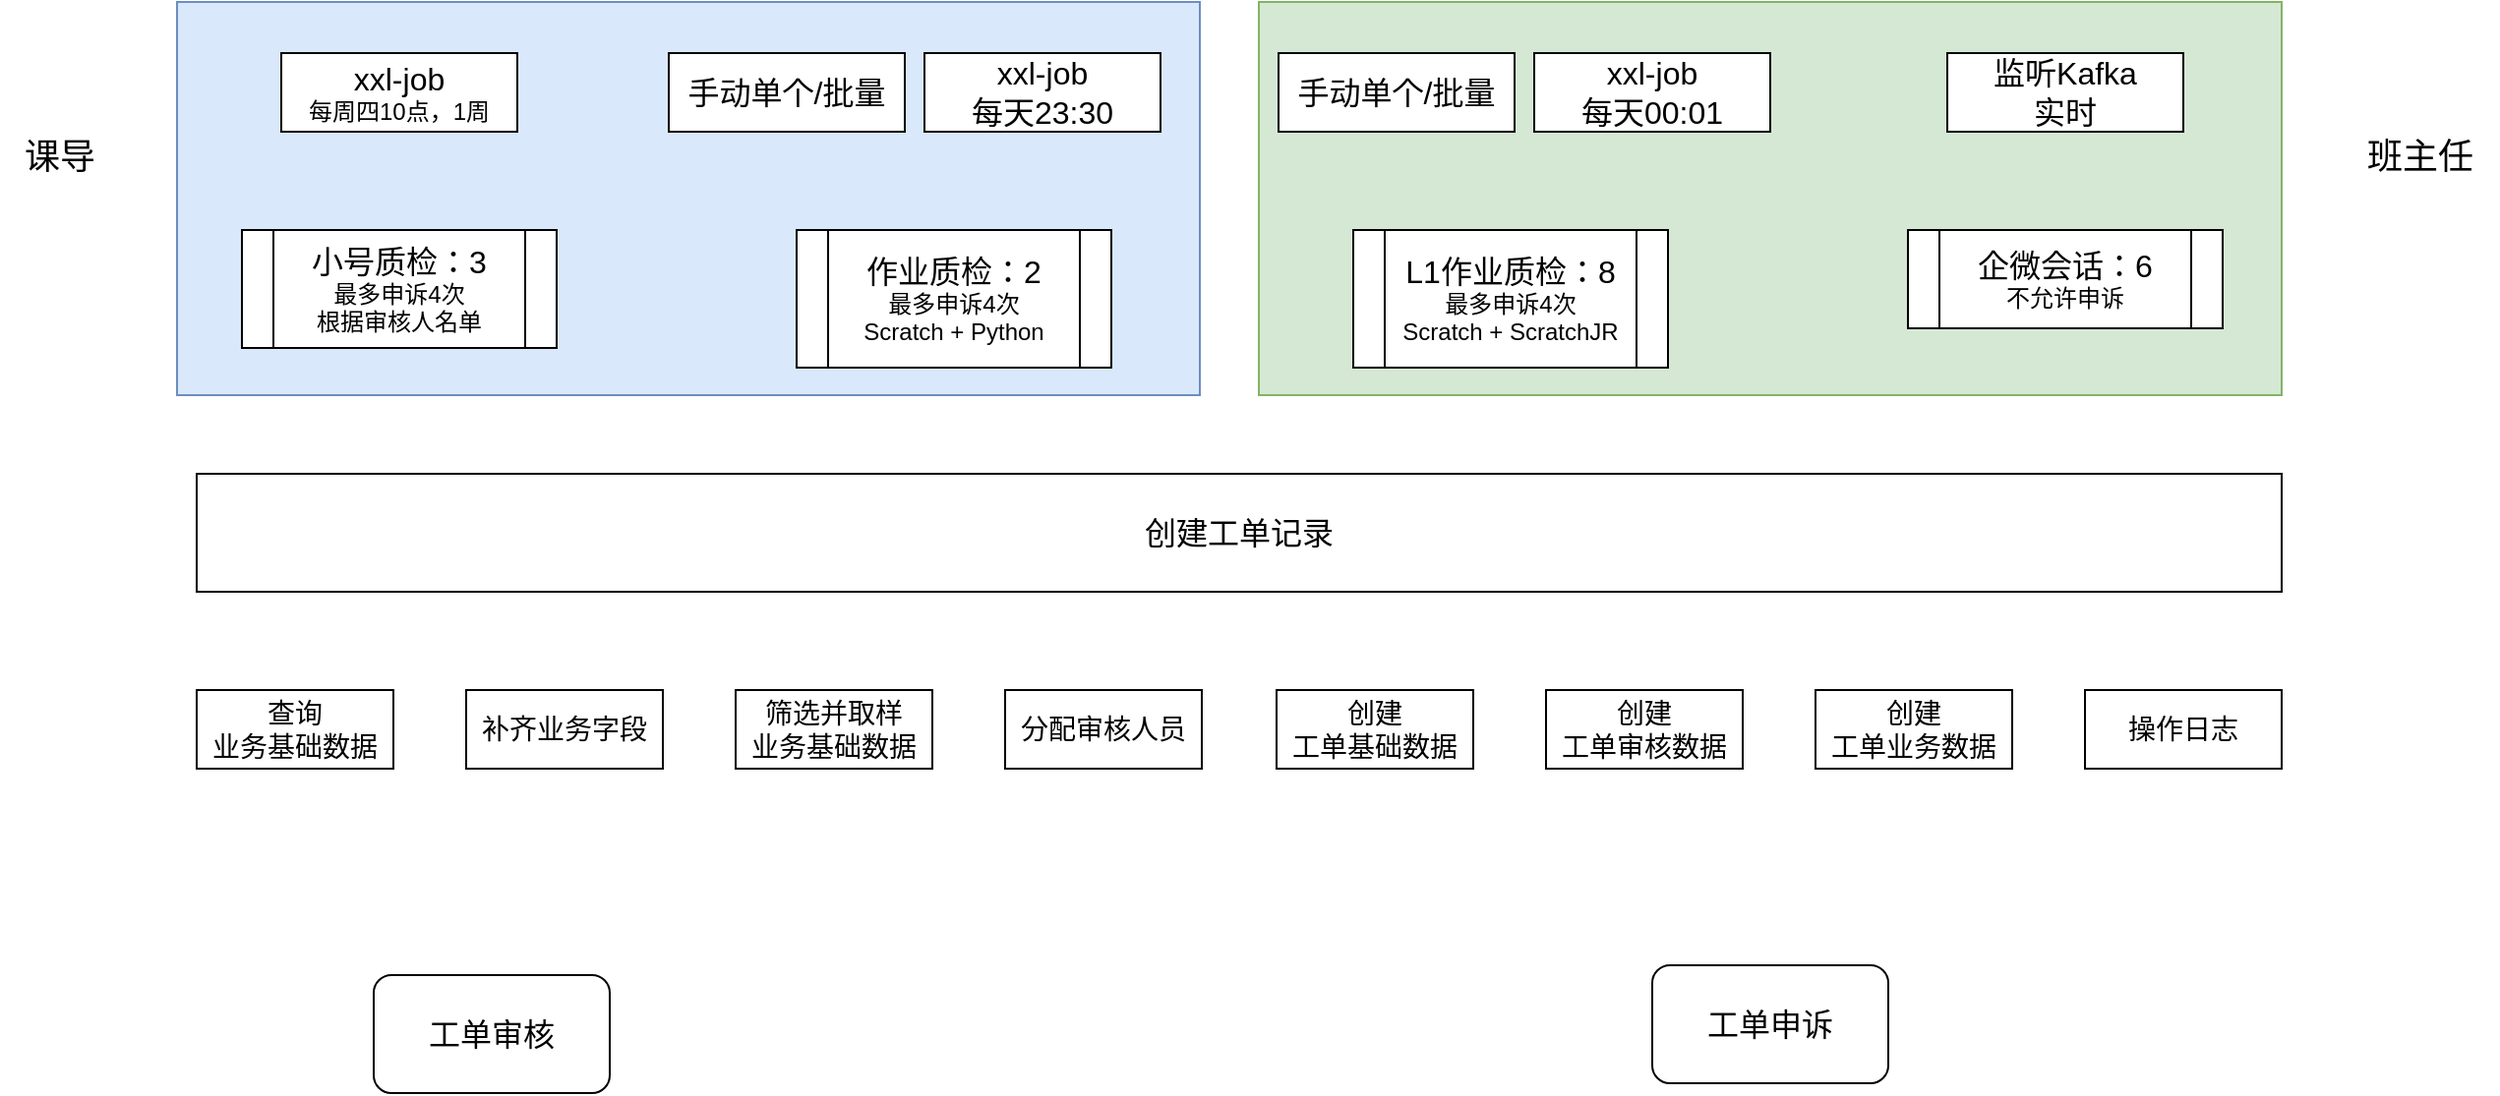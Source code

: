 <mxfile version="21.6.8" type="github">
  <diagram name="第 1 页" id="dMJNWCL1bGJtL2uopitH">
    <mxGraphModel dx="1877" dy="542" grid="1" gridSize="10" guides="1" tooltips="1" connect="1" arrows="1" fold="1" page="1" pageScale="1" pageWidth="827" pageHeight="1169" math="0" shadow="0">
      <root>
        <mxCell id="0" />
        <mxCell id="1" parent="0" />
        <mxCell id="zbNSWQ39G8rCh_Bigl1x-12" value="" style="rounded=0;whiteSpace=wrap;html=1;fillColor=#d5e8d4;strokeColor=#82b366;" vertex="1" parent="1">
          <mxGeometry x="580" y="30" width="520" height="200" as="geometry" />
        </mxCell>
        <mxCell id="zbNSWQ39G8rCh_Bigl1x-11" value="" style="rounded=0;whiteSpace=wrap;html=1;fillColor=#dae8fc;strokeColor=#6c8ebf;" vertex="1" parent="1">
          <mxGeometry x="30" y="30" width="520" height="200" as="geometry" />
        </mxCell>
        <mxCell id="zbNSWQ39G8rCh_Bigl1x-1" value="&lt;font style=&quot;&quot;&gt;&lt;span style=&quot;font-size: 16px;&quot;&gt;小号质检：3&lt;/span&gt;&lt;br&gt;&lt;font style=&quot;font-size: 12px;&quot;&gt;最多申诉4次&lt;br&gt;&lt;/font&gt;根据审核人名单&lt;br&gt;&lt;/font&gt;" style="shape=process;whiteSpace=wrap;html=1;backgroundOutline=1;" vertex="1" parent="1">
          <mxGeometry x="63" y="146" width="160" height="60" as="geometry" />
        </mxCell>
        <mxCell id="zbNSWQ39G8rCh_Bigl1x-2" value="&lt;font style=&quot;&quot;&gt;&lt;span style=&quot;font-size: 16px;&quot;&gt;作业质检：2&lt;/span&gt;&lt;br&gt;&lt;font style=&quot;font-size: 12px;&quot;&gt;最多申诉4次&lt;br&gt;&lt;/font&gt;Scratch + Python&lt;br&gt;&lt;/font&gt;" style="shape=process;whiteSpace=wrap;html=1;backgroundOutline=1;" vertex="1" parent="1">
          <mxGeometry x="345" y="146" width="160" height="70" as="geometry" />
        </mxCell>
        <mxCell id="zbNSWQ39G8rCh_Bigl1x-4" value="&lt;font style=&quot;&quot;&gt;&lt;span style=&quot;font-size: 16px;&quot;&gt;L1作业质检：8&lt;/span&gt;&lt;br&gt;&lt;font style=&quot;font-size: 12px;&quot;&gt;最多申诉4次&lt;br&gt;&lt;/font&gt;Scratch + ScratchJR&lt;br&gt;&lt;/font&gt;" style="shape=process;whiteSpace=wrap;html=1;backgroundOutline=1;" vertex="1" parent="1">
          <mxGeometry x="628" y="146" width="160" height="70" as="geometry" />
        </mxCell>
        <mxCell id="zbNSWQ39G8rCh_Bigl1x-6" value="&lt;span style=&quot;font-size: 16px;&quot;&gt;xxl-job&lt;/span&gt;&lt;br&gt;&lt;font style=&quot;font-size: 12px;&quot;&gt;每周四10点，1周&lt;/font&gt;" style="rounded=0;whiteSpace=wrap;html=1;" vertex="1" parent="1">
          <mxGeometry x="83" y="56" width="120" height="40" as="geometry" />
        </mxCell>
        <mxCell id="zbNSWQ39G8rCh_Bigl1x-7" value="&lt;span style=&quot;font-size: 16px;&quot;&gt;xxl-job&lt;br&gt;每&lt;/span&gt;&lt;font style=&quot;font-size: 16px;&quot;&gt;天23:30&lt;/font&gt;" style="rounded=0;whiteSpace=wrap;html=1;" vertex="1" parent="1">
          <mxGeometry x="410" y="56" width="120" height="40" as="geometry" />
        </mxCell>
        <mxCell id="zbNSWQ39G8rCh_Bigl1x-8" value="&lt;span style=&quot;font-size: 16px;&quot;&gt;xxl-job&lt;br&gt;每&lt;/span&gt;&lt;font style=&quot;font-size: 16px;&quot;&gt;天00:01&lt;/font&gt;" style="rounded=0;whiteSpace=wrap;html=1;" vertex="1" parent="1">
          <mxGeometry x="720" y="56" width="120" height="40" as="geometry" />
        </mxCell>
        <mxCell id="zbNSWQ39G8rCh_Bigl1x-9" value="&lt;span style=&quot;font-size: 16px;&quot;&gt;企微会话：6&lt;/span&gt;&lt;br&gt;不允许申诉" style="shape=process;whiteSpace=wrap;html=1;backgroundOutline=1;" vertex="1" parent="1">
          <mxGeometry x="910" y="146" width="160" height="50" as="geometry" />
        </mxCell>
        <mxCell id="zbNSWQ39G8rCh_Bigl1x-10" value="&lt;span style=&quot;font-size: 16px;&quot;&gt;监听Kafka&lt;br&gt;实时&lt;br&gt;&lt;/span&gt;" style="rounded=0;whiteSpace=wrap;html=1;" vertex="1" parent="1">
          <mxGeometry x="930" y="56" width="120" height="40" as="geometry" />
        </mxCell>
        <mxCell id="zbNSWQ39G8rCh_Bigl1x-13" value="&lt;font style=&quot;font-size: 18px;&quot;&gt;课导&lt;/font&gt;" style="text;html=1;align=center;verticalAlign=middle;resizable=0;points=[];autosize=1;strokeColor=none;fillColor=none;" vertex="1" parent="1">
          <mxGeometry x="-60" y="89" width="60" height="40" as="geometry" />
        </mxCell>
        <mxCell id="zbNSWQ39G8rCh_Bigl1x-14" value="&lt;font style=&quot;font-size: 18px;&quot;&gt;班主任&lt;/font&gt;" style="text;html=1;align=center;verticalAlign=middle;resizable=0;points=[];autosize=1;strokeColor=none;fillColor=none;" vertex="1" parent="1">
          <mxGeometry x="1130" y="89" width="80" height="40" as="geometry" />
        </mxCell>
        <mxCell id="zbNSWQ39G8rCh_Bigl1x-15" value="&lt;span style=&quot;font-size: 16px;&quot;&gt;创建工单记录&lt;/span&gt;" style="rounded=0;whiteSpace=wrap;html=1;" vertex="1" parent="1">
          <mxGeometry x="40" y="270" width="1060" height="60" as="geometry" />
        </mxCell>
        <mxCell id="zbNSWQ39G8rCh_Bigl1x-16" value="&lt;font style=&quot;font-size: 16px;&quot;&gt;手动单个/批量&lt;/font&gt;" style="rounded=0;whiteSpace=wrap;html=1;" vertex="1" parent="1">
          <mxGeometry x="280" y="56" width="120" height="40" as="geometry" />
        </mxCell>
        <mxCell id="zbNSWQ39G8rCh_Bigl1x-17" value="&lt;span style=&quot;font-size: 16px;&quot;&gt;手动单个/批量&lt;/span&gt;" style="rounded=0;whiteSpace=wrap;html=1;" vertex="1" parent="1">
          <mxGeometry x="590" y="56" width="120" height="40" as="geometry" />
        </mxCell>
        <mxCell id="zbNSWQ39G8rCh_Bigl1x-18" value="&lt;font style=&quot;font-size: 14px;&quot;&gt;查询&lt;br&gt;业务基础数据&lt;/font&gt;" style="rounded=0;whiteSpace=wrap;html=1;" vertex="1" parent="1">
          <mxGeometry x="40" y="380" width="100" height="40" as="geometry" />
        </mxCell>
        <mxCell id="zbNSWQ39G8rCh_Bigl1x-19" value="&lt;font style=&quot;font-size: 14px;&quot;&gt;补齐业务字段&lt;/font&gt;" style="rounded=0;whiteSpace=wrap;html=1;" vertex="1" parent="1">
          <mxGeometry x="177" y="380" width="100" height="40" as="geometry" />
        </mxCell>
        <mxCell id="zbNSWQ39G8rCh_Bigl1x-20" value="&lt;font style=&quot;font-size: 14px;&quot;&gt;筛选并取样&lt;br&gt;业务基础数据&lt;/font&gt;" style="rounded=0;whiteSpace=wrap;html=1;" vertex="1" parent="1">
          <mxGeometry x="314" y="380" width="100" height="40" as="geometry" />
        </mxCell>
        <mxCell id="zbNSWQ39G8rCh_Bigl1x-21" value="&lt;span style=&quot;font-size: 14px;&quot;&gt;分配审核人员&lt;/span&gt;" style="rounded=0;whiteSpace=wrap;html=1;" vertex="1" parent="1">
          <mxGeometry x="451" y="380" width="100" height="40" as="geometry" />
        </mxCell>
        <mxCell id="zbNSWQ39G8rCh_Bigl1x-22" value="&lt;span style=&quot;font-size: 14px;&quot;&gt;创建&lt;br&gt;工单基础数据&lt;/span&gt;" style="rounded=0;whiteSpace=wrap;html=1;" vertex="1" parent="1">
          <mxGeometry x="589" y="380" width="100" height="40" as="geometry" />
        </mxCell>
        <mxCell id="zbNSWQ39G8rCh_Bigl1x-23" value="&lt;span style=&quot;font-size: 14px;&quot;&gt;创建&lt;br&gt;工单审核数据&lt;/span&gt;" style="rounded=0;whiteSpace=wrap;html=1;" vertex="1" parent="1">
          <mxGeometry x="726" y="380" width="100" height="40" as="geometry" />
        </mxCell>
        <mxCell id="zbNSWQ39G8rCh_Bigl1x-24" value="&lt;span style=&quot;font-size: 14px;&quot;&gt;创建&lt;br&gt;工单业务数据&lt;/span&gt;" style="rounded=0;whiteSpace=wrap;html=1;" vertex="1" parent="1">
          <mxGeometry x="863" y="380" width="100" height="40" as="geometry" />
        </mxCell>
        <mxCell id="zbNSWQ39G8rCh_Bigl1x-25" value="&lt;span style=&quot;font-size: 14px;&quot;&gt;操作日志&lt;/span&gt;" style="rounded=0;whiteSpace=wrap;html=1;" vertex="1" parent="1">
          <mxGeometry x="1000" y="380" width="100" height="40" as="geometry" />
        </mxCell>
        <mxCell id="zbNSWQ39G8rCh_Bigl1x-26" value="&lt;font style=&quot;font-size: 16px;&quot;&gt;工单审核&lt;/font&gt;" style="rounded=1;whiteSpace=wrap;html=1;" vertex="1" parent="1">
          <mxGeometry x="130" y="525" width="120" height="60" as="geometry" />
        </mxCell>
        <mxCell id="zbNSWQ39G8rCh_Bigl1x-27" value="&lt;font style=&quot;font-size: 16px;&quot;&gt;工单申诉&lt;/font&gt;" style="rounded=1;whiteSpace=wrap;html=1;" vertex="1" parent="1">
          <mxGeometry x="780" y="520" width="120" height="60" as="geometry" />
        </mxCell>
      </root>
    </mxGraphModel>
  </diagram>
</mxfile>
